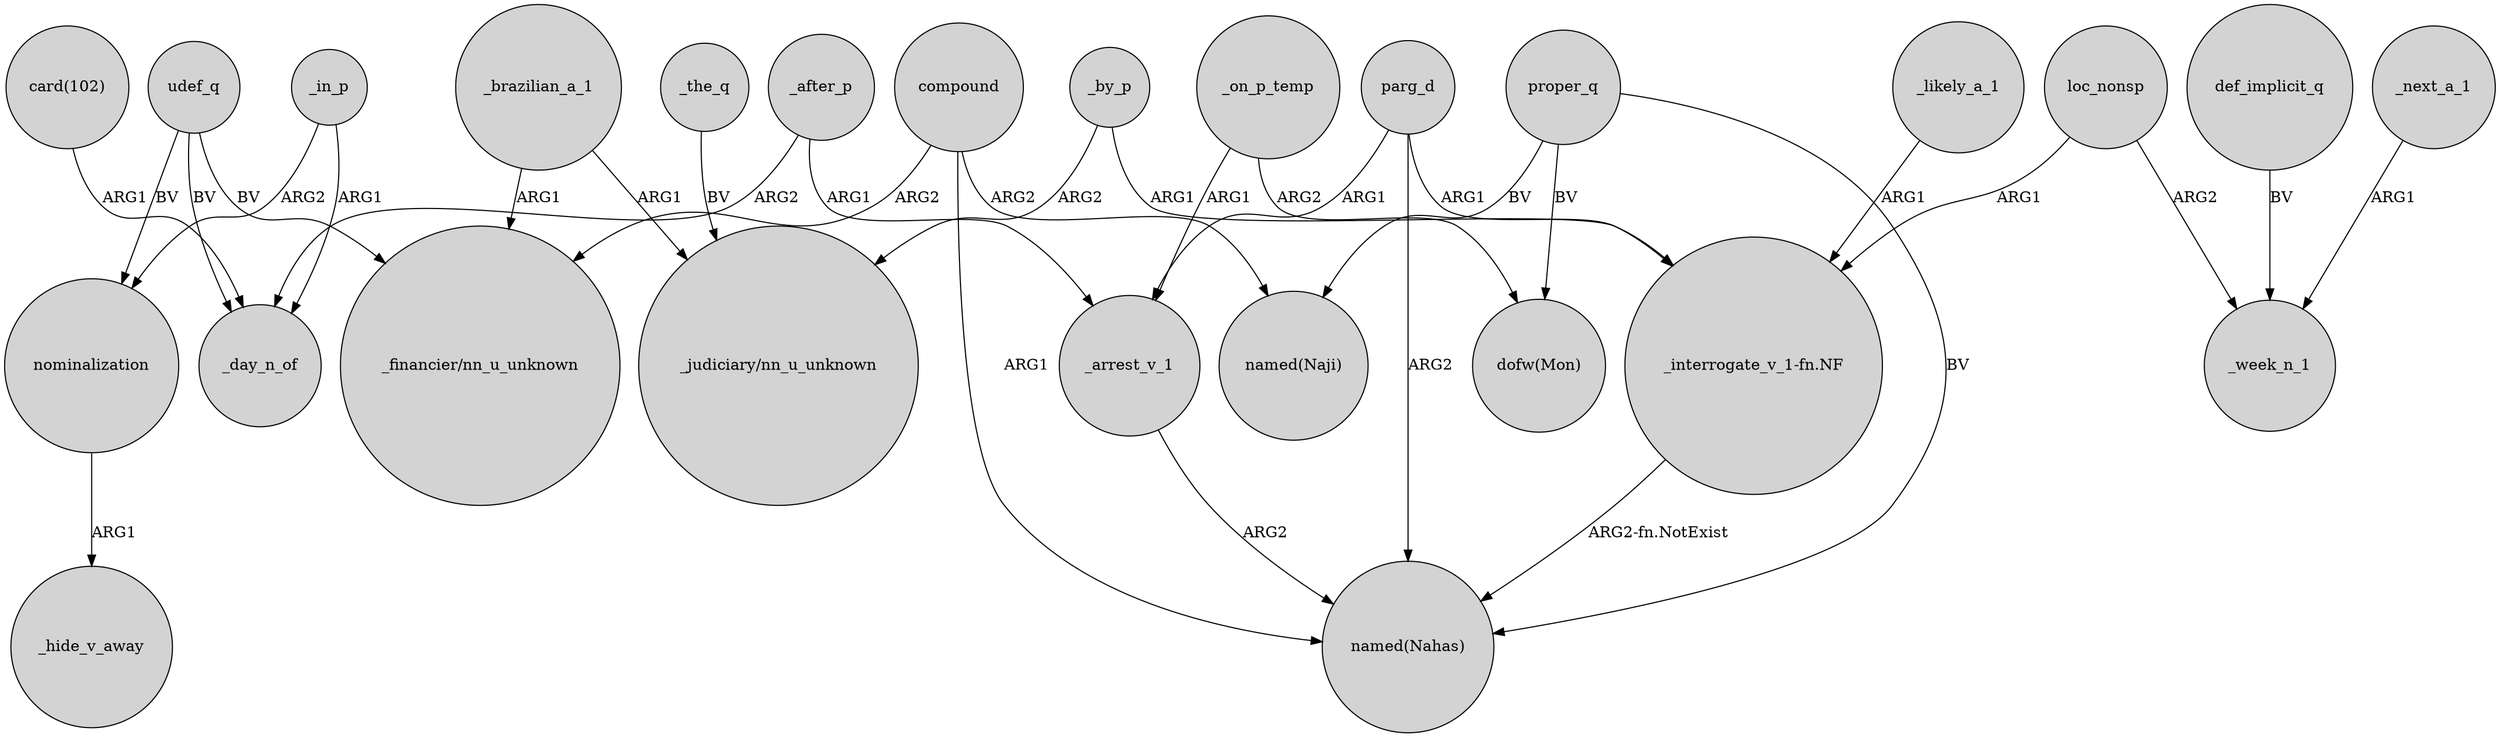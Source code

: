 digraph {
	node [shape=circle style=filled]
	"card(102)" -> _day_n_of [label=ARG1]
	loc_nonsp -> "_interrogate_v_1-fn.NF" [label=ARG1]
	parg_d -> "_interrogate_v_1-fn.NF" [label=ARG1]
	_brazilian_a_1 -> "_financier/nn_u_unknown" [label=ARG1]
	def_implicit_q -> _week_n_1 [label=BV]
	parg_d -> _arrest_v_1 [label=ARG1]
	compound -> "named(Nahas)" [label=ARG1]
	_in_p -> _day_n_of [label=ARG1]
	_likely_a_1 -> "_interrogate_v_1-fn.NF" [label=ARG1]
	_the_q -> "_judiciary/nn_u_unknown" [label=BV]
	_after_p -> _day_n_of [label=ARG2]
	nominalization -> _hide_v_away [label=ARG1]
	"_interrogate_v_1-fn.NF" -> "named(Nahas)" [label="ARG2-fn.NotExist"]
	_by_p -> "_judiciary/nn_u_unknown" [label=ARG2]
	udef_q -> _day_n_of [label=BV]
	_on_p_temp -> _arrest_v_1 [label=ARG1]
	compound -> "named(Naji)" [label=ARG2]
	_arrest_v_1 -> "named(Nahas)" [label=ARG2]
	_brazilian_a_1 -> "_judiciary/nn_u_unknown" [label=ARG1]
	proper_q -> "named(Naji)" [label=BV]
	loc_nonsp -> _week_n_1 [label=ARG2]
	proper_q -> "dofw(Mon)" [label=BV]
	_after_p -> _arrest_v_1 [label=ARG1]
	udef_q -> nominalization [label=BV]
	_on_p_temp -> "dofw(Mon)" [label=ARG2]
	_next_a_1 -> _week_n_1 [label=ARG1]
	proper_q -> "named(Nahas)" [label=BV]
	_in_p -> nominalization [label=ARG2]
	parg_d -> "named(Nahas)" [label=ARG2]
	compound -> "_financier/nn_u_unknown" [label=ARG2]
	_by_p -> "_interrogate_v_1-fn.NF" [label=ARG1]
	udef_q -> "_financier/nn_u_unknown" [label=BV]
}
